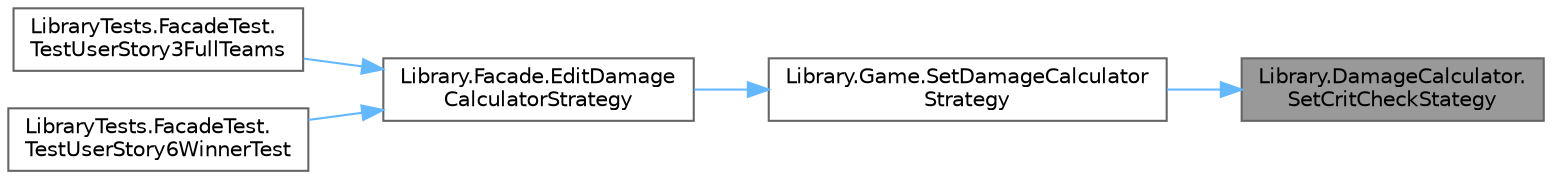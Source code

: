 digraph "Library.DamageCalculator.SetCritCheckStategy"
{
 // INTERACTIVE_SVG=YES
 // LATEX_PDF_SIZE
  bgcolor="transparent";
  edge [fontname=Helvetica,fontsize=10,labelfontname=Helvetica,labelfontsize=10];
  node [fontname=Helvetica,fontsize=10,shape=box,height=0.2,width=0.4];
  rankdir="RL";
  Node1 [id="Node000001",label="Library.DamageCalculator.\lSetCritCheckStategy",height=0.2,width=0.4,color="gray40", fillcolor="grey60", style="filled", fontcolor="black",tooltip="Asigna una estrategia para el cálculo de daño crítico."];
  Node1 -> Node2 [id="edge1_Node000001_Node000002",dir="back",color="steelblue1",style="solid",tooltip=" "];
  Node2 [id="Node000002",label="Library.Game.SetDamageCalculator\lStrategy",height=0.2,width=0.4,color="grey40", fillcolor="white", style="filled",URL="$classLibrary_1_1Game.html#a77f6da1303c22a2e9318018ae687da41",tooltip="Permite cambiar la estrategia que contiene la calculadora de daño, solo se usa en los tests."];
  Node2 -> Node3 [id="edge2_Node000002_Node000003",dir="back",color="steelblue1",style="solid",tooltip=" "];
  Node3 [id="Node000003",label="Library.Facade.EditDamage\lCalculatorStrategy",height=0.2,width=0.4,color="grey40", fillcolor="white", style="filled",URL="$classLibrary_1_1Facade.html#a9809b5935c0b49409da62958cd65b597",tooltip="Este método se encarga de cambiar la estrategia asignada en la calculadora de daño...."];
  Node3 -> Node4 [id="edge3_Node000003_Node000004",dir="back",color="steelblue1",style="solid",tooltip=" "];
  Node4 [id="Node000004",label="LibraryTests.FacadeTest.\lTestUserStory3FullTeams",height=0.2,width=0.4,color="grey40", fillcolor="white", style="filled",URL="$classLibraryTests_1_1FacadeTest.html#aac6a0d41eb91460778db5af54f63130b",tooltip="Verifica que cuando ambos jugadores tienen equipos completos, se puede muestrar el HP de los Pokemon ..."];
  Node3 -> Node5 [id="edge4_Node000003_Node000005",dir="back",color="steelblue1",style="solid",tooltip=" "];
  Node5 [id="Node000005",label="LibraryTests.FacadeTest.\lTestUserStory6WinnerTest",height=0.2,width=0.4,color="grey40", fillcolor="white", style="filled",URL="$classLibraryTests_1_1FacadeTest.html#aa848dbd02da950df82e2147a6a284abb",tooltip="Verifica que se muestre un mensaje indicando."];
}
